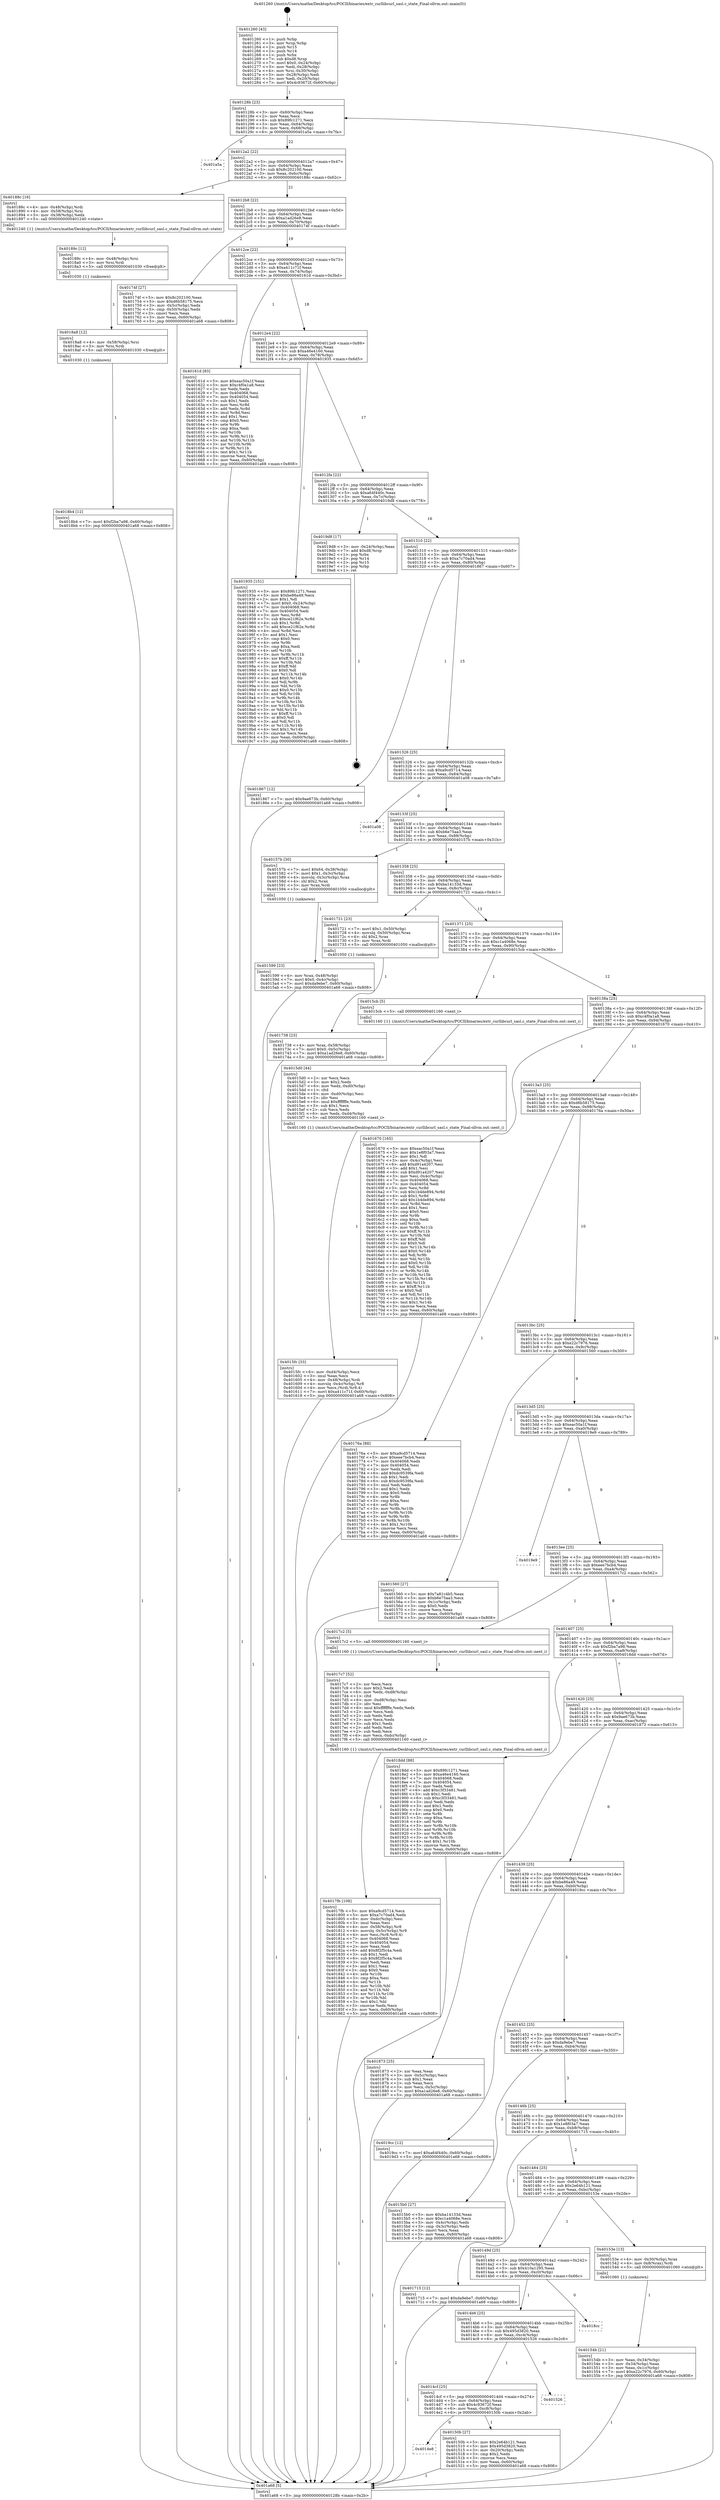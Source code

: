 digraph "0x401260" {
  label = "0x401260 (/mnt/c/Users/mathe/Desktop/tcc/POCII/binaries/extr_curllibcurl_sasl.c_state_Final-ollvm.out::main(0))"
  labelloc = "t"
  node[shape=record]

  Entry [label="",width=0.3,height=0.3,shape=circle,fillcolor=black,style=filled]
  "0x40128b" [label="{
     0x40128b [23]\l
     | [instrs]\l
     &nbsp;&nbsp;0x40128b \<+3\>: mov -0x60(%rbp),%eax\l
     &nbsp;&nbsp;0x40128e \<+2\>: mov %eax,%ecx\l
     &nbsp;&nbsp;0x401290 \<+6\>: sub $0x89fc1271,%ecx\l
     &nbsp;&nbsp;0x401296 \<+3\>: mov %eax,-0x64(%rbp)\l
     &nbsp;&nbsp;0x401299 \<+3\>: mov %ecx,-0x68(%rbp)\l
     &nbsp;&nbsp;0x40129c \<+6\>: je 0000000000401a5a \<main+0x7fa\>\l
  }"]
  "0x401a5a" [label="{
     0x401a5a\l
  }", style=dashed]
  "0x4012a2" [label="{
     0x4012a2 [22]\l
     | [instrs]\l
     &nbsp;&nbsp;0x4012a2 \<+5\>: jmp 00000000004012a7 \<main+0x47\>\l
     &nbsp;&nbsp;0x4012a7 \<+3\>: mov -0x64(%rbp),%eax\l
     &nbsp;&nbsp;0x4012aa \<+5\>: sub $0x8c202100,%eax\l
     &nbsp;&nbsp;0x4012af \<+3\>: mov %eax,-0x6c(%rbp)\l
     &nbsp;&nbsp;0x4012b2 \<+6\>: je 000000000040188c \<main+0x62c\>\l
  }"]
  Exit [label="",width=0.3,height=0.3,shape=circle,fillcolor=black,style=filled,peripheries=2]
  "0x40188c" [label="{
     0x40188c [16]\l
     | [instrs]\l
     &nbsp;&nbsp;0x40188c \<+4\>: mov -0x48(%rbp),%rdi\l
     &nbsp;&nbsp;0x401890 \<+4\>: mov -0x58(%rbp),%rsi\l
     &nbsp;&nbsp;0x401894 \<+3\>: mov -0x38(%rbp),%edx\l
     &nbsp;&nbsp;0x401897 \<+5\>: call 0000000000401240 \<state\>\l
     | [calls]\l
     &nbsp;&nbsp;0x401240 \{1\} (/mnt/c/Users/mathe/Desktop/tcc/POCII/binaries/extr_curllibcurl_sasl.c_state_Final-ollvm.out::state)\l
  }"]
  "0x4012b8" [label="{
     0x4012b8 [22]\l
     | [instrs]\l
     &nbsp;&nbsp;0x4012b8 \<+5\>: jmp 00000000004012bd \<main+0x5d\>\l
     &nbsp;&nbsp;0x4012bd \<+3\>: mov -0x64(%rbp),%eax\l
     &nbsp;&nbsp;0x4012c0 \<+5\>: sub $0xa1ad26e8,%eax\l
     &nbsp;&nbsp;0x4012c5 \<+3\>: mov %eax,-0x70(%rbp)\l
     &nbsp;&nbsp;0x4012c8 \<+6\>: je 000000000040174f \<main+0x4ef\>\l
  }"]
  "0x4018b4" [label="{
     0x4018b4 [12]\l
     | [instrs]\l
     &nbsp;&nbsp;0x4018b4 \<+7\>: movl $0xf2ba7a98,-0x60(%rbp)\l
     &nbsp;&nbsp;0x4018bb \<+5\>: jmp 0000000000401a68 \<main+0x808\>\l
  }"]
  "0x40174f" [label="{
     0x40174f [27]\l
     | [instrs]\l
     &nbsp;&nbsp;0x40174f \<+5\>: mov $0x8c202100,%eax\l
     &nbsp;&nbsp;0x401754 \<+5\>: mov $0xd6b58175,%ecx\l
     &nbsp;&nbsp;0x401759 \<+3\>: mov -0x5c(%rbp),%edx\l
     &nbsp;&nbsp;0x40175c \<+3\>: cmp -0x50(%rbp),%edx\l
     &nbsp;&nbsp;0x40175f \<+3\>: cmovl %ecx,%eax\l
     &nbsp;&nbsp;0x401762 \<+3\>: mov %eax,-0x60(%rbp)\l
     &nbsp;&nbsp;0x401765 \<+5\>: jmp 0000000000401a68 \<main+0x808\>\l
  }"]
  "0x4012ce" [label="{
     0x4012ce [22]\l
     | [instrs]\l
     &nbsp;&nbsp;0x4012ce \<+5\>: jmp 00000000004012d3 \<main+0x73\>\l
     &nbsp;&nbsp;0x4012d3 \<+3\>: mov -0x64(%rbp),%eax\l
     &nbsp;&nbsp;0x4012d6 \<+5\>: sub $0xa411c71f,%eax\l
     &nbsp;&nbsp;0x4012db \<+3\>: mov %eax,-0x74(%rbp)\l
     &nbsp;&nbsp;0x4012de \<+6\>: je 000000000040161d \<main+0x3bd\>\l
  }"]
  "0x4018a8" [label="{
     0x4018a8 [12]\l
     | [instrs]\l
     &nbsp;&nbsp;0x4018a8 \<+4\>: mov -0x58(%rbp),%rsi\l
     &nbsp;&nbsp;0x4018ac \<+3\>: mov %rsi,%rdi\l
     &nbsp;&nbsp;0x4018af \<+5\>: call 0000000000401030 \<free@plt\>\l
     | [calls]\l
     &nbsp;&nbsp;0x401030 \{1\} (unknown)\l
  }"]
  "0x40161d" [label="{
     0x40161d [83]\l
     | [instrs]\l
     &nbsp;&nbsp;0x40161d \<+5\>: mov $0xeac50a1f,%eax\l
     &nbsp;&nbsp;0x401622 \<+5\>: mov $0xc4f0a1a8,%ecx\l
     &nbsp;&nbsp;0x401627 \<+2\>: xor %edx,%edx\l
     &nbsp;&nbsp;0x401629 \<+7\>: mov 0x404068,%esi\l
     &nbsp;&nbsp;0x401630 \<+7\>: mov 0x404054,%edi\l
     &nbsp;&nbsp;0x401637 \<+3\>: sub $0x1,%edx\l
     &nbsp;&nbsp;0x40163a \<+3\>: mov %esi,%r8d\l
     &nbsp;&nbsp;0x40163d \<+3\>: add %edx,%r8d\l
     &nbsp;&nbsp;0x401640 \<+4\>: imul %r8d,%esi\l
     &nbsp;&nbsp;0x401644 \<+3\>: and $0x1,%esi\l
     &nbsp;&nbsp;0x401647 \<+3\>: cmp $0x0,%esi\l
     &nbsp;&nbsp;0x40164a \<+4\>: sete %r9b\l
     &nbsp;&nbsp;0x40164e \<+3\>: cmp $0xa,%edi\l
     &nbsp;&nbsp;0x401651 \<+4\>: setl %r10b\l
     &nbsp;&nbsp;0x401655 \<+3\>: mov %r9b,%r11b\l
     &nbsp;&nbsp;0x401658 \<+3\>: and %r10b,%r11b\l
     &nbsp;&nbsp;0x40165b \<+3\>: xor %r10b,%r9b\l
     &nbsp;&nbsp;0x40165e \<+3\>: or %r9b,%r11b\l
     &nbsp;&nbsp;0x401661 \<+4\>: test $0x1,%r11b\l
     &nbsp;&nbsp;0x401665 \<+3\>: cmovne %ecx,%eax\l
     &nbsp;&nbsp;0x401668 \<+3\>: mov %eax,-0x60(%rbp)\l
     &nbsp;&nbsp;0x40166b \<+5\>: jmp 0000000000401a68 \<main+0x808\>\l
  }"]
  "0x4012e4" [label="{
     0x4012e4 [22]\l
     | [instrs]\l
     &nbsp;&nbsp;0x4012e4 \<+5\>: jmp 00000000004012e9 \<main+0x89\>\l
     &nbsp;&nbsp;0x4012e9 \<+3\>: mov -0x64(%rbp),%eax\l
     &nbsp;&nbsp;0x4012ec \<+5\>: sub $0xa46e4160,%eax\l
     &nbsp;&nbsp;0x4012f1 \<+3\>: mov %eax,-0x78(%rbp)\l
     &nbsp;&nbsp;0x4012f4 \<+6\>: je 0000000000401935 \<main+0x6d5\>\l
  }"]
  "0x40189c" [label="{
     0x40189c [12]\l
     | [instrs]\l
     &nbsp;&nbsp;0x40189c \<+4\>: mov -0x48(%rbp),%rsi\l
     &nbsp;&nbsp;0x4018a0 \<+3\>: mov %rsi,%rdi\l
     &nbsp;&nbsp;0x4018a3 \<+5\>: call 0000000000401030 \<free@plt\>\l
     | [calls]\l
     &nbsp;&nbsp;0x401030 \{1\} (unknown)\l
  }"]
  "0x401935" [label="{
     0x401935 [151]\l
     | [instrs]\l
     &nbsp;&nbsp;0x401935 \<+5\>: mov $0x89fc1271,%eax\l
     &nbsp;&nbsp;0x40193a \<+5\>: mov $0xbe86a49,%ecx\l
     &nbsp;&nbsp;0x40193f \<+2\>: mov $0x1,%dl\l
     &nbsp;&nbsp;0x401941 \<+7\>: movl $0x0,-0x24(%rbp)\l
     &nbsp;&nbsp;0x401948 \<+7\>: mov 0x404068,%esi\l
     &nbsp;&nbsp;0x40194f \<+7\>: mov 0x404054,%edi\l
     &nbsp;&nbsp;0x401956 \<+3\>: mov %esi,%r8d\l
     &nbsp;&nbsp;0x401959 \<+7\>: sub $0xce21f62e,%r8d\l
     &nbsp;&nbsp;0x401960 \<+4\>: sub $0x1,%r8d\l
     &nbsp;&nbsp;0x401964 \<+7\>: add $0xce21f62e,%r8d\l
     &nbsp;&nbsp;0x40196b \<+4\>: imul %r8d,%esi\l
     &nbsp;&nbsp;0x40196f \<+3\>: and $0x1,%esi\l
     &nbsp;&nbsp;0x401972 \<+3\>: cmp $0x0,%esi\l
     &nbsp;&nbsp;0x401975 \<+4\>: sete %r9b\l
     &nbsp;&nbsp;0x401979 \<+3\>: cmp $0xa,%edi\l
     &nbsp;&nbsp;0x40197c \<+4\>: setl %r10b\l
     &nbsp;&nbsp;0x401980 \<+3\>: mov %r9b,%r11b\l
     &nbsp;&nbsp;0x401983 \<+4\>: xor $0xff,%r11b\l
     &nbsp;&nbsp;0x401987 \<+3\>: mov %r10b,%bl\l
     &nbsp;&nbsp;0x40198a \<+3\>: xor $0xff,%bl\l
     &nbsp;&nbsp;0x40198d \<+3\>: xor $0x0,%dl\l
     &nbsp;&nbsp;0x401990 \<+3\>: mov %r11b,%r14b\l
     &nbsp;&nbsp;0x401993 \<+4\>: and $0x0,%r14b\l
     &nbsp;&nbsp;0x401997 \<+3\>: and %dl,%r9b\l
     &nbsp;&nbsp;0x40199a \<+3\>: mov %bl,%r15b\l
     &nbsp;&nbsp;0x40199d \<+4\>: and $0x0,%r15b\l
     &nbsp;&nbsp;0x4019a1 \<+3\>: and %dl,%r10b\l
     &nbsp;&nbsp;0x4019a4 \<+3\>: or %r9b,%r14b\l
     &nbsp;&nbsp;0x4019a7 \<+3\>: or %r10b,%r15b\l
     &nbsp;&nbsp;0x4019aa \<+3\>: xor %r15b,%r14b\l
     &nbsp;&nbsp;0x4019ad \<+3\>: or %bl,%r11b\l
     &nbsp;&nbsp;0x4019b0 \<+4\>: xor $0xff,%r11b\l
     &nbsp;&nbsp;0x4019b4 \<+3\>: or $0x0,%dl\l
     &nbsp;&nbsp;0x4019b7 \<+3\>: and %dl,%r11b\l
     &nbsp;&nbsp;0x4019ba \<+3\>: or %r11b,%r14b\l
     &nbsp;&nbsp;0x4019bd \<+4\>: test $0x1,%r14b\l
     &nbsp;&nbsp;0x4019c1 \<+3\>: cmovne %ecx,%eax\l
     &nbsp;&nbsp;0x4019c4 \<+3\>: mov %eax,-0x60(%rbp)\l
     &nbsp;&nbsp;0x4019c7 \<+5\>: jmp 0000000000401a68 \<main+0x808\>\l
  }"]
  "0x4012fa" [label="{
     0x4012fa [22]\l
     | [instrs]\l
     &nbsp;&nbsp;0x4012fa \<+5\>: jmp 00000000004012ff \<main+0x9f\>\l
     &nbsp;&nbsp;0x4012ff \<+3\>: mov -0x64(%rbp),%eax\l
     &nbsp;&nbsp;0x401302 \<+5\>: sub $0xa64f440c,%eax\l
     &nbsp;&nbsp;0x401307 \<+3\>: mov %eax,-0x7c(%rbp)\l
     &nbsp;&nbsp;0x40130a \<+6\>: je 00000000004019d8 \<main+0x778\>\l
  }"]
  "0x4017fb" [label="{
     0x4017fb [108]\l
     | [instrs]\l
     &nbsp;&nbsp;0x4017fb \<+5\>: mov $0xa9cd5714,%ecx\l
     &nbsp;&nbsp;0x401800 \<+5\>: mov $0xa7c70ad4,%edx\l
     &nbsp;&nbsp;0x401805 \<+6\>: mov -0xdc(%rbp),%esi\l
     &nbsp;&nbsp;0x40180b \<+3\>: imul %eax,%esi\l
     &nbsp;&nbsp;0x40180e \<+4\>: mov -0x58(%rbp),%r8\l
     &nbsp;&nbsp;0x401812 \<+4\>: movslq -0x5c(%rbp),%r9\l
     &nbsp;&nbsp;0x401816 \<+4\>: mov %esi,(%r8,%r9,4)\l
     &nbsp;&nbsp;0x40181a \<+7\>: mov 0x404068,%eax\l
     &nbsp;&nbsp;0x401821 \<+7\>: mov 0x404054,%esi\l
     &nbsp;&nbsp;0x401828 \<+2\>: mov %eax,%edi\l
     &nbsp;&nbsp;0x40182a \<+6\>: add $0x8f2f5c4a,%edi\l
     &nbsp;&nbsp;0x401830 \<+3\>: sub $0x1,%edi\l
     &nbsp;&nbsp;0x401833 \<+6\>: sub $0x8f2f5c4a,%edi\l
     &nbsp;&nbsp;0x401839 \<+3\>: imul %edi,%eax\l
     &nbsp;&nbsp;0x40183c \<+3\>: and $0x1,%eax\l
     &nbsp;&nbsp;0x40183f \<+3\>: cmp $0x0,%eax\l
     &nbsp;&nbsp;0x401842 \<+4\>: sete %r10b\l
     &nbsp;&nbsp;0x401846 \<+3\>: cmp $0xa,%esi\l
     &nbsp;&nbsp;0x401849 \<+4\>: setl %r11b\l
     &nbsp;&nbsp;0x40184d \<+3\>: mov %r10b,%bl\l
     &nbsp;&nbsp;0x401850 \<+3\>: and %r11b,%bl\l
     &nbsp;&nbsp;0x401853 \<+3\>: xor %r11b,%r10b\l
     &nbsp;&nbsp;0x401856 \<+3\>: or %r10b,%bl\l
     &nbsp;&nbsp;0x401859 \<+3\>: test $0x1,%bl\l
     &nbsp;&nbsp;0x40185c \<+3\>: cmovne %edx,%ecx\l
     &nbsp;&nbsp;0x40185f \<+3\>: mov %ecx,-0x60(%rbp)\l
     &nbsp;&nbsp;0x401862 \<+5\>: jmp 0000000000401a68 \<main+0x808\>\l
  }"]
  "0x4019d8" [label="{
     0x4019d8 [17]\l
     | [instrs]\l
     &nbsp;&nbsp;0x4019d8 \<+3\>: mov -0x24(%rbp),%eax\l
     &nbsp;&nbsp;0x4019db \<+7\>: add $0xd8,%rsp\l
     &nbsp;&nbsp;0x4019e2 \<+1\>: pop %rbx\l
     &nbsp;&nbsp;0x4019e3 \<+2\>: pop %r14\l
     &nbsp;&nbsp;0x4019e5 \<+2\>: pop %r15\l
     &nbsp;&nbsp;0x4019e7 \<+1\>: pop %rbp\l
     &nbsp;&nbsp;0x4019e8 \<+1\>: ret\l
  }"]
  "0x401310" [label="{
     0x401310 [22]\l
     | [instrs]\l
     &nbsp;&nbsp;0x401310 \<+5\>: jmp 0000000000401315 \<main+0xb5\>\l
     &nbsp;&nbsp;0x401315 \<+3\>: mov -0x64(%rbp),%eax\l
     &nbsp;&nbsp;0x401318 \<+5\>: sub $0xa7c70ad4,%eax\l
     &nbsp;&nbsp;0x40131d \<+3\>: mov %eax,-0x80(%rbp)\l
     &nbsp;&nbsp;0x401320 \<+6\>: je 0000000000401867 \<main+0x607\>\l
  }"]
  "0x4017c7" [label="{
     0x4017c7 [52]\l
     | [instrs]\l
     &nbsp;&nbsp;0x4017c7 \<+2\>: xor %ecx,%ecx\l
     &nbsp;&nbsp;0x4017c9 \<+5\>: mov $0x2,%edx\l
     &nbsp;&nbsp;0x4017ce \<+6\>: mov %edx,-0xd8(%rbp)\l
     &nbsp;&nbsp;0x4017d4 \<+1\>: cltd\l
     &nbsp;&nbsp;0x4017d5 \<+6\>: mov -0xd8(%rbp),%esi\l
     &nbsp;&nbsp;0x4017db \<+2\>: idiv %esi\l
     &nbsp;&nbsp;0x4017dd \<+6\>: imul $0xfffffffe,%edx,%edx\l
     &nbsp;&nbsp;0x4017e3 \<+2\>: mov %ecx,%edi\l
     &nbsp;&nbsp;0x4017e5 \<+2\>: sub %edx,%edi\l
     &nbsp;&nbsp;0x4017e7 \<+2\>: mov %ecx,%edx\l
     &nbsp;&nbsp;0x4017e9 \<+3\>: sub $0x1,%edx\l
     &nbsp;&nbsp;0x4017ec \<+2\>: add %edx,%edi\l
     &nbsp;&nbsp;0x4017ee \<+2\>: sub %edi,%ecx\l
     &nbsp;&nbsp;0x4017f0 \<+6\>: mov %ecx,-0xdc(%rbp)\l
     &nbsp;&nbsp;0x4017f6 \<+5\>: call 0000000000401160 \<next_i\>\l
     | [calls]\l
     &nbsp;&nbsp;0x401160 \{1\} (/mnt/c/Users/mathe/Desktop/tcc/POCII/binaries/extr_curllibcurl_sasl.c_state_Final-ollvm.out::next_i)\l
  }"]
  "0x401867" [label="{
     0x401867 [12]\l
     | [instrs]\l
     &nbsp;&nbsp;0x401867 \<+7\>: movl $0x9ae673b,-0x60(%rbp)\l
     &nbsp;&nbsp;0x40186e \<+5\>: jmp 0000000000401a68 \<main+0x808\>\l
  }"]
  "0x401326" [label="{
     0x401326 [25]\l
     | [instrs]\l
     &nbsp;&nbsp;0x401326 \<+5\>: jmp 000000000040132b \<main+0xcb\>\l
     &nbsp;&nbsp;0x40132b \<+3\>: mov -0x64(%rbp),%eax\l
     &nbsp;&nbsp;0x40132e \<+5\>: sub $0xa9cd5714,%eax\l
     &nbsp;&nbsp;0x401333 \<+6\>: mov %eax,-0x84(%rbp)\l
     &nbsp;&nbsp;0x401339 \<+6\>: je 0000000000401a08 \<main+0x7a8\>\l
  }"]
  "0x401738" [label="{
     0x401738 [23]\l
     | [instrs]\l
     &nbsp;&nbsp;0x401738 \<+4\>: mov %rax,-0x58(%rbp)\l
     &nbsp;&nbsp;0x40173c \<+7\>: movl $0x0,-0x5c(%rbp)\l
     &nbsp;&nbsp;0x401743 \<+7\>: movl $0xa1ad26e8,-0x60(%rbp)\l
     &nbsp;&nbsp;0x40174a \<+5\>: jmp 0000000000401a68 \<main+0x808\>\l
  }"]
  "0x401a08" [label="{
     0x401a08\l
  }", style=dashed]
  "0x40133f" [label="{
     0x40133f [25]\l
     | [instrs]\l
     &nbsp;&nbsp;0x40133f \<+5\>: jmp 0000000000401344 \<main+0xe4\>\l
     &nbsp;&nbsp;0x401344 \<+3\>: mov -0x64(%rbp),%eax\l
     &nbsp;&nbsp;0x401347 \<+5\>: sub $0xb6e75aa3,%eax\l
     &nbsp;&nbsp;0x40134c \<+6\>: mov %eax,-0x88(%rbp)\l
     &nbsp;&nbsp;0x401352 \<+6\>: je 000000000040157b \<main+0x31b\>\l
  }"]
  "0x4015fc" [label="{
     0x4015fc [33]\l
     | [instrs]\l
     &nbsp;&nbsp;0x4015fc \<+6\>: mov -0xd4(%rbp),%ecx\l
     &nbsp;&nbsp;0x401602 \<+3\>: imul %eax,%ecx\l
     &nbsp;&nbsp;0x401605 \<+4\>: mov -0x48(%rbp),%rdi\l
     &nbsp;&nbsp;0x401609 \<+4\>: movslq -0x4c(%rbp),%r8\l
     &nbsp;&nbsp;0x40160d \<+4\>: mov %ecx,(%rdi,%r8,4)\l
     &nbsp;&nbsp;0x401611 \<+7\>: movl $0xa411c71f,-0x60(%rbp)\l
     &nbsp;&nbsp;0x401618 \<+5\>: jmp 0000000000401a68 \<main+0x808\>\l
  }"]
  "0x40157b" [label="{
     0x40157b [30]\l
     | [instrs]\l
     &nbsp;&nbsp;0x40157b \<+7\>: movl $0x64,-0x38(%rbp)\l
     &nbsp;&nbsp;0x401582 \<+7\>: movl $0x1,-0x3c(%rbp)\l
     &nbsp;&nbsp;0x401589 \<+4\>: movslq -0x3c(%rbp),%rax\l
     &nbsp;&nbsp;0x40158d \<+4\>: shl $0x2,%rax\l
     &nbsp;&nbsp;0x401591 \<+3\>: mov %rax,%rdi\l
     &nbsp;&nbsp;0x401594 \<+5\>: call 0000000000401050 \<malloc@plt\>\l
     | [calls]\l
     &nbsp;&nbsp;0x401050 \{1\} (unknown)\l
  }"]
  "0x401358" [label="{
     0x401358 [25]\l
     | [instrs]\l
     &nbsp;&nbsp;0x401358 \<+5\>: jmp 000000000040135d \<main+0xfd\>\l
     &nbsp;&nbsp;0x40135d \<+3\>: mov -0x64(%rbp),%eax\l
     &nbsp;&nbsp;0x401360 \<+5\>: sub $0xba14133d,%eax\l
     &nbsp;&nbsp;0x401365 \<+6\>: mov %eax,-0x8c(%rbp)\l
     &nbsp;&nbsp;0x40136b \<+6\>: je 0000000000401721 \<main+0x4c1\>\l
  }"]
  "0x4015d0" [label="{
     0x4015d0 [44]\l
     | [instrs]\l
     &nbsp;&nbsp;0x4015d0 \<+2\>: xor %ecx,%ecx\l
     &nbsp;&nbsp;0x4015d2 \<+5\>: mov $0x2,%edx\l
     &nbsp;&nbsp;0x4015d7 \<+6\>: mov %edx,-0xd0(%rbp)\l
     &nbsp;&nbsp;0x4015dd \<+1\>: cltd\l
     &nbsp;&nbsp;0x4015de \<+6\>: mov -0xd0(%rbp),%esi\l
     &nbsp;&nbsp;0x4015e4 \<+2\>: idiv %esi\l
     &nbsp;&nbsp;0x4015e6 \<+6\>: imul $0xfffffffe,%edx,%edx\l
     &nbsp;&nbsp;0x4015ec \<+3\>: sub $0x1,%ecx\l
     &nbsp;&nbsp;0x4015ef \<+2\>: sub %ecx,%edx\l
     &nbsp;&nbsp;0x4015f1 \<+6\>: mov %edx,-0xd4(%rbp)\l
     &nbsp;&nbsp;0x4015f7 \<+5\>: call 0000000000401160 \<next_i\>\l
     | [calls]\l
     &nbsp;&nbsp;0x401160 \{1\} (/mnt/c/Users/mathe/Desktop/tcc/POCII/binaries/extr_curllibcurl_sasl.c_state_Final-ollvm.out::next_i)\l
  }"]
  "0x401721" [label="{
     0x401721 [23]\l
     | [instrs]\l
     &nbsp;&nbsp;0x401721 \<+7\>: movl $0x1,-0x50(%rbp)\l
     &nbsp;&nbsp;0x401728 \<+4\>: movslq -0x50(%rbp),%rax\l
     &nbsp;&nbsp;0x40172c \<+4\>: shl $0x2,%rax\l
     &nbsp;&nbsp;0x401730 \<+3\>: mov %rax,%rdi\l
     &nbsp;&nbsp;0x401733 \<+5\>: call 0000000000401050 \<malloc@plt\>\l
     | [calls]\l
     &nbsp;&nbsp;0x401050 \{1\} (unknown)\l
  }"]
  "0x401371" [label="{
     0x401371 [25]\l
     | [instrs]\l
     &nbsp;&nbsp;0x401371 \<+5\>: jmp 0000000000401376 \<main+0x116\>\l
     &nbsp;&nbsp;0x401376 \<+3\>: mov -0x64(%rbp),%eax\l
     &nbsp;&nbsp;0x401379 \<+5\>: sub $0xc1a4068e,%eax\l
     &nbsp;&nbsp;0x40137e \<+6\>: mov %eax,-0x90(%rbp)\l
     &nbsp;&nbsp;0x401384 \<+6\>: je 00000000004015cb \<main+0x36b\>\l
  }"]
  "0x401599" [label="{
     0x401599 [23]\l
     | [instrs]\l
     &nbsp;&nbsp;0x401599 \<+4\>: mov %rax,-0x48(%rbp)\l
     &nbsp;&nbsp;0x40159d \<+7\>: movl $0x0,-0x4c(%rbp)\l
     &nbsp;&nbsp;0x4015a4 \<+7\>: movl $0xda9ebe7,-0x60(%rbp)\l
     &nbsp;&nbsp;0x4015ab \<+5\>: jmp 0000000000401a68 \<main+0x808\>\l
  }"]
  "0x4015cb" [label="{
     0x4015cb [5]\l
     | [instrs]\l
     &nbsp;&nbsp;0x4015cb \<+5\>: call 0000000000401160 \<next_i\>\l
     | [calls]\l
     &nbsp;&nbsp;0x401160 \{1\} (/mnt/c/Users/mathe/Desktop/tcc/POCII/binaries/extr_curllibcurl_sasl.c_state_Final-ollvm.out::next_i)\l
  }"]
  "0x40138a" [label="{
     0x40138a [25]\l
     | [instrs]\l
     &nbsp;&nbsp;0x40138a \<+5\>: jmp 000000000040138f \<main+0x12f\>\l
     &nbsp;&nbsp;0x40138f \<+3\>: mov -0x64(%rbp),%eax\l
     &nbsp;&nbsp;0x401392 \<+5\>: sub $0xc4f0a1a8,%eax\l
     &nbsp;&nbsp;0x401397 \<+6\>: mov %eax,-0x94(%rbp)\l
     &nbsp;&nbsp;0x40139d \<+6\>: je 0000000000401670 \<main+0x410\>\l
  }"]
  "0x40154b" [label="{
     0x40154b [21]\l
     | [instrs]\l
     &nbsp;&nbsp;0x40154b \<+3\>: mov %eax,-0x34(%rbp)\l
     &nbsp;&nbsp;0x40154e \<+3\>: mov -0x34(%rbp),%eax\l
     &nbsp;&nbsp;0x401551 \<+3\>: mov %eax,-0x1c(%rbp)\l
     &nbsp;&nbsp;0x401554 \<+7\>: movl $0xe22c7976,-0x60(%rbp)\l
     &nbsp;&nbsp;0x40155b \<+5\>: jmp 0000000000401a68 \<main+0x808\>\l
  }"]
  "0x401670" [label="{
     0x401670 [165]\l
     | [instrs]\l
     &nbsp;&nbsp;0x401670 \<+5\>: mov $0xeac50a1f,%eax\l
     &nbsp;&nbsp;0x401675 \<+5\>: mov $0x1e8f03a7,%ecx\l
     &nbsp;&nbsp;0x40167a \<+2\>: mov $0x1,%dl\l
     &nbsp;&nbsp;0x40167c \<+3\>: mov -0x4c(%rbp),%esi\l
     &nbsp;&nbsp;0x40167f \<+6\>: add $0xd91a4207,%esi\l
     &nbsp;&nbsp;0x401685 \<+3\>: add $0x1,%esi\l
     &nbsp;&nbsp;0x401688 \<+6\>: sub $0xd91a4207,%esi\l
     &nbsp;&nbsp;0x40168e \<+3\>: mov %esi,-0x4c(%rbp)\l
     &nbsp;&nbsp;0x401691 \<+7\>: mov 0x404068,%esi\l
     &nbsp;&nbsp;0x401698 \<+7\>: mov 0x404054,%edi\l
     &nbsp;&nbsp;0x40169f \<+3\>: mov %esi,%r8d\l
     &nbsp;&nbsp;0x4016a2 \<+7\>: sub $0x1b4de894,%r8d\l
     &nbsp;&nbsp;0x4016a9 \<+4\>: sub $0x1,%r8d\l
     &nbsp;&nbsp;0x4016ad \<+7\>: add $0x1b4de894,%r8d\l
     &nbsp;&nbsp;0x4016b4 \<+4\>: imul %r8d,%esi\l
     &nbsp;&nbsp;0x4016b8 \<+3\>: and $0x1,%esi\l
     &nbsp;&nbsp;0x4016bb \<+3\>: cmp $0x0,%esi\l
     &nbsp;&nbsp;0x4016be \<+4\>: sete %r9b\l
     &nbsp;&nbsp;0x4016c2 \<+3\>: cmp $0xa,%edi\l
     &nbsp;&nbsp;0x4016c5 \<+4\>: setl %r10b\l
     &nbsp;&nbsp;0x4016c9 \<+3\>: mov %r9b,%r11b\l
     &nbsp;&nbsp;0x4016cc \<+4\>: xor $0xff,%r11b\l
     &nbsp;&nbsp;0x4016d0 \<+3\>: mov %r10b,%bl\l
     &nbsp;&nbsp;0x4016d3 \<+3\>: xor $0xff,%bl\l
     &nbsp;&nbsp;0x4016d6 \<+3\>: xor $0x0,%dl\l
     &nbsp;&nbsp;0x4016d9 \<+3\>: mov %r11b,%r14b\l
     &nbsp;&nbsp;0x4016dc \<+4\>: and $0x0,%r14b\l
     &nbsp;&nbsp;0x4016e0 \<+3\>: and %dl,%r9b\l
     &nbsp;&nbsp;0x4016e3 \<+3\>: mov %bl,%r15b\l
     &nbsp;&nbsp;0x4016e6 \<+4\>: and $0x0,%r15b\l
     &nbsp;&nbsp;0x4016ea \<+3\>: and %dl,%r10b\l
     &nbsp;&nbsp;0x4016ed \<+3\>: or %r9b,%r14b\l
     &nbsp;&nbsp;0x4016f0 \<+3\>: or %r10b,%r15b\l
     &nbsp;&nbsp;0x4016f3 \<+3\>: xor %r15b,%r14b\l
     &nbsp;&nbsp;0x4016f6 \<+3\>: or %bl,%r11b\l
     &nbsp;&nbsp;0x4016f9 \<+4\>: xor $0xff,%r11b\l
     &nbsp;&nbsp;0x4016fd \<+3\>: or $0x0,%dl\l
     &nbsp;&nbsp;0x401700 \<+3\>: and %dl,%r11b\l
     &nbsp;&nbsp;0x401703 \<+3\>: or %r11b,%r14b\l
     &nbsp;&nbsp;0x401706 \<+4\>: test $0x1,%r14b\l
     &nbsp;&nbsp;0x40170a \<+3\>: cmovne %ecx,%eax\l
     &nbsp;&nbsp;0x40170d \<+3\>: mov %eax,-0x60(%rbp)\l
     &nbsp;&nbsp;0x401710 \<+5\>: jmp 0000000000401a68 \<main+0x808\>\l
  }"]
  "0x4013a3" [label="{
     0x4013a3 [25]\l
     | [instrs]\l
     &nbsp;&nbsp;0x4013a3 \<+5\>: jmp 00000000004013a8 \<main+0x148\>\l
     &nbsp;&nbsp;0x4013a8 \<+3\>: mov -0x64(%rbp),%eax\l
     &nbsp;&nbsp;0x4013ab \<+5\>: sub $0xd6b58175,%eax\l
     &nbsp;&nbsp;0x4013b0 \<+6\>: mov %eax,-0x98(%rbp)\l
     &nbsp;&nbsp;0x4013b6 \<+6\>: je 000000000040176a \<main+0x50a\>\l
  }"]
  "0x401260" [label="{
     0x401260 [43]\l
     | [instrs]\l
     &nbsp;&nbsp;0x401260 \<+1\>: push %rbp\l
     &nbsp;&nbsp;0x401261 \<+3\>: mov %rsp,%rbp\l
     &nbsp;&nbsp;0x401264 \<+2\>: push %r15\l
     &nbsp;&nbsp;0x401266 \<+2\>: push %r14\l
     &nbsp;&nbsp;0x401268 \<+1\>: push %rbx\l
     &nbsp;&nbsp;0x401269 \<+7\>: sub $0xd8,%rsp\l
     &nbsp;&nbsp;0x401270 \<+7\>: movl $0x0,-0x24(%rbp)\l
     &nbsp;&nbsp;0x401277 \<+3\>: mov %edi,-0x28(%rbp)\l
     &nbsp;&nbsp;0x40127a \<+4\>: mov %rsi,-0x30(%rbp)\l
     &nbsp;&nbsp;0x40127e \<+3\>: mov -0x28(%rbp),%edi\l
     &nbsp;&nbsp;0x401281 \<+3\>: mov %edi,-0x20(%rbp)\l
     &nbsp;&nbsp;0x401284 \<+7\>: movl $0x4c93672f,-0x60(%rbp)\l
  }"]
  "0x40176a" [label="{
     0x40176a [88]\l
     | [instrs]\l
     &nbsp;&nbsp;0x40176a \<+5\>: mov $0xa9cd5714,%eax\l
     &nbsp;&nbsp;0x40176f \<+5\>: mov $0xeee7bcb4,%ecx\l
     &nbsp;&nbsp;0x401774 \<+7\>: mov 0x404068,%edx\l
     &nbsp;&nbsp;0x40177b \<+7\>: mov 0x404054,%esi\l
     &nbsp;&nbsp;0x401782 \<+2\>: mov %edx,%edi\l
     &nbsp;&nbsp;0x401784 \<+6\>: add $0xdc9539fa,%edi\l
     &nbsp;&nbsp;0x40178a \<+3\>: sub $0x1,%edi\l
     &nbsp;&nbsp;0x40178d \<+6\>: sub $0xdc9539fa,%edi\l
     &nbsp;&nbsp;0x401793 \<+3\>: imul %edi,%edx\l
     &nbsp;&nbsp;0x401796 \<+3\>: and $0x1,%edx\l
     &nbsp;&nbsp;0x401799 \<+3\>: cmp $0x0,%edx\l
     &nbsp;&nbsp;0x40179c \<+4\>: sete %r8b\l
     &nbsp;&nbsp;0x4017a0 \<+3\>: cmp $0xa,%esi\l
     &nbsp;&nbsp;0x4017a3 \<+4\>: setl %r9b\l
     &nbsp;&nbsp;0x4017a7 \<+3\>: mov %r8b,%r10b\l
     &nbsp;&nbsp;0x4017aa \<+3\>: and %r9b,%r10b\l
     &nbsp;&nbsp;0x4017ad \<+3\>: xor %r9b,%r8b\l
     &nbsp;&nbsp;0x4017b0 \<+3\>: or %r8b,%r10b\l
     &nbsp;&nbsp;0x4017b3 \<+4\>: test $0x1,%r10b\l
     &nbsp;&nbsp;0x4017b7 \<+3\>: cmovne %ecx,%eax\l
     &nbsp;&nbsp;0x4017ba \<+3\>: mov %eax,-0x60(%rbp)\l
     &nbsp;&nbsp;0x4017bd \<+5\>: jmp 0000000000401a68 \<main+0x808\>\l
  }"]
  "0x4013bc" [label="{
     0x4013bc [25]\l
     | [instrs]\l
     &nbsp;&nbsp;0x4013bc \<+5\>: jmp 00000000004013c1 \<main+0x161\>\l
     &nbsp;&nbsp;0x4013c1 \<+3\>: mov -0x64(%rbp),%eax\l
     &nbsp;&nbsp;0x4013c4 \<+5\>: sub $0xe22c7976,%eax\l
     &nbsp;&nbsp;0x4013c9 \<+6\>: mov %eax,-0x9c(%rbp)\l
     &nbsp;&nbsp;0x4013cf \<+6\>: je 0000000000401560 \<main+0x300\>\l
  }"]
  "0x401a68" [label="{
     0x401a68 [5]\l
     | [instrs]\l
     &nbsp;&nbsp;0x401a68 \<+5\>: jmp 000000000040128b \<main+0x2b\>\l
  }"]
  "0x401560" [label="{
     0x401560 [27]\l
     | [instrs]\l
     &nbsp;&nbsp;0x401560 \<+5\>: mov $0x7a81c4b5,%eax\l
     &nbsp;&nbsp;0x401565 \<+5\>: mov $0xb6e75aa3,%ecx\l
     &nbsp;&nbsp;0x40156a \<+3\>: mov -0x1c(%rbp),%edx\l
     &nbsp;&nbsp;0x40156d \<+3\>: cmp $0x0,%edx\l
     &nbsp;&nbsp;0x401570 \<+3\>: cmove %ecx,%eax\l
     &nbsp;&nbsp;0x401573 \<+3\>: mov %eax,-0x60(%rbp)\l
     &nbsp;&nbsp;0x401576 \<+5\>: jmp 0000000000401a68 \<main+0x808\>\l
  }"]
  "0x4013d5" [label="{
     0x4013d5 [25]\l
     | [instrs]\l
     &nbsp;&nbsp;0x4013d5 \<+5\>: jmp 00000000004013da \<main+0x17a\>\l
     &nbsp;&nbsp;0x4013da \<+3\>: mov -0x64(%rbp),%eax\l
     &nbsp;&nbsp;0x4013dd \<+5\>: sub $0xeac50a1f,%eax\l
     &nbsp;&nbsp;0x4013e2 \<+6\>: mov %eax,-0xa0(%rbp)\l
     &nbsp;&nbsp;0x4013e8 \<+6\>: je 00000000004019e9 \<main+0x789\>\l
  }"]
  "0x4014e8" [label="{
     0x4014e8\l
  }", style=dashed]
  "0x4019e9" [label="{
     0x4019e9\l
  }", style=dashed]
  "0x4013ee" [label="{
     0x4013ee [25]\l
     | [instrs]\l
     &nbsp;&nbsp;0x4013ee \<+5\>: jmp 00000000004013f3 \<main+0x193\>\l
     &nbsp;&nbsp;0x4013f3 \<+3\>: mov -0x64(%rbp),%eax\l
     &nbsp;&nbsp;0x4013f6 \<+5\>: sub $0xeee7bcb4,%eax\l
     &nbsp;&nbsp;0x4013fb \<+6\>: mov %eax,-0xa4(%rbp)\l
     &nbsp;&nbsp;0x401401 \<+6\>: je 00000000004017c2 \<main+0x562\>\l
  }"]
  "0x40150b" [label="{
     0x40150b [27]\l
     | [instrs]\l
     &nbsp;&nbsp;0x40150b \<+5\>: mov $0x2e64b121,%eax\l
     &nbsp;&nbsp;0x401510 \<+5\>: mov $0x495d3820,%ecx\l
     &nbsp;&nbsp;0x401515 \<+3\>: mov -0x20(%rbp),%edx\l
     &nbsp;&nbsp;0x401518 \<+3\>: cmp $0x2,%edx\l
     &nbsp;&nbsp;0x40151b \<+3\>: cmovne %ecx,%eax\l
     &nbsp;&nbsp;0x40151e \<+3\>: mov %eax,-0x60(%rbp)\l
     &nbsp;&nbsp;0x401521 \<+5\>: jmp 0000000000401a68 \<main+0x808\>\l
  }"]
  "0x4017c2" [label="{
     0x4017c2 [5]\l
     | [instrs]\l
     &nbsp;&nbsp;0x4017c2 \<+5\>: call 0000000000401160 \<next_i\>\l
     | [calls]\l
     &nbsp;&nbsp;0x401160 \{1\} (/mnt/c/Users/mathe/Desktop/tcc/POCII/binaries/extr_curllibcurl_sasl.c_state_Final-ollvm.out::next_i)\l
  }"]
  "0x401407" [label="{
     0x401407 [25]\l
     | [instrs]\l
     &nbsp;&nbsp;0x401407 \<+5\>: jmp 000000000040140c \<main+0x1ac\>\l
     &nbsp;&nbsp;0x40140c \<+3\>: mov -0x64(%rbp),%eax\l
     &nbsp;&nbsp;0x40140f \<+5\>: sub $0xf2ba7a98,%eax\l
     &nbsp;&nbsp;0x401414 \<+6\>: mov %eax,-0xa8(%rbp)\l
     &nbsp;&nbsp;0x40141a \<+6\>: je 00000000004018dd \<main+0x67d\>\l
  }"]
  "0x4014cf" [label="{
     0x4014cf [25]\l
     | [instrs]\l
     &nbsp;&nbsp;0x4014cf \<+5\>: jmp 00000000004014d4 \<main+0x274\>\l
     &nbsp;&nbsp;0x4014d4 \<+3\>: mov -0x64(%rbp),%eax\l
     &nbsp;&nbsp;0x4014d7 \<+5\>: sub $0x4c93672f,%eax\l
     &nbsp;&nbsp;0x4014dc \<+6\>: mov %eax,-0xc8(%rbp)\l
     &nbsp;&nbsp;0x4014e2 \<+6\>: je 000000000040150b \<main+0x2ab\>\l
  }"]
  "0x4018dd" [label="{
     0x4018dd [88]\l
     | [instrs]\l
     &nbsp;&nbsp;0x4018dd \<+5\>: mov $0x89fc1271,%eax\l
     &nbsp;&nbsp;0x4018e2 \<+5\>: mov $0xa46e4160,%ecx\l
     &nbsp;&nbsp;0x4018e7 \<+7\>: mov 0x404068,%edx\l
     &nbsp;&nbsp;0x4018ee \<+7\>: mov 0x404054,%esi\l
     &nbsp;&nbsp;0x4018f5 \<+2\>: mov %edx,%edi\l
     &nbsp;&nbsp;0x4018f7 \<+6\>: add $0xc3f33481,%edi\l
     &nbsp;&nbsp;0x4018fd \<+3\>: sub $0x1,%edi\l
     &nbsp;&nbsp;0x401900 \<+6\>: sub $0xc3f33481,%edi\l
     &nbsp;&nbsp;0x401906 \<+3\>: imul %edi,%edx\l
     &nbsp;&nbsp;0x401909 \<+3\>: and $0x1,%edx\l
     &nbsp;&nbsp;0x40190c \<+3\>: cmp $0x0,%edx\l
     &nbsp;&nbsp;0x40190f \<+4\>: sete %r8b\l
     &nbsp;&nbsp;0x401913 \<+3\>: cmp $0xa,%esi\l
     &nbsp;&nbsp;0x401916 \<+4\>: setl %r9b\l
     &nbsp;&nbsp;0x40191a \<+3\>: mov %r8b,%r10b\l
     &nbsp;&nbsp;0x40191d \<+3\>: and %r9b,%r10b\l
     &nbsp;&nbsp;0x401920 \<+3\>: xor %r9b,%r8b\l
     &nbsp;&nbsp;0x401923 \<+3\>: or %r8b,%r10b\l
     &nbsp;&nbsp;0x401926 \<+4\>: test $0x1,%r10b\l
     &nbsp;&nbsp;0x40192a \<+3\>: cmovne %ecx,%eax\l
     &nbsp;&nbsp;0x40192d \<+3\>: mov %eax,-0x60(%rbp)\l
     &nbsp;&nbsp;0x401930 \<+5\>: jmp 0000000000401a68 \<main+0x808\>\l
  }"]
  "0x401420" [label="{
     0x401420 [25]\l
     | [instrs]\l
     &nbsp;&nbsp;0x401420 \<+5\>: jmp 0000000000401425 \<main+0x1c5\>\l
     &nbsp;&nbsp;0x401425 \<+3\>: mov -0x64(%rbp),%eax\l
     &nbsp;&nbsp;0x401428 \<+5\>: sub $0x9ae673b,%eax\l
     &nbsp;&nbsp;0x40142d \<+6\>: mov %eax,-0xac(%rbp)\l
     &nbsp;&nbsp;0x401433 \<+6\>: je 0000000000401873 \<main+0x613\>\l
  }"]
  "0x401526" [label="{
     0x401526\l
  }", style=dashed]
  "0x401873" [label="{
     0x401873 [25]\l
     | [instrs]\l
     &nbsp;&nbsp;0x401873 \<+2\>: xor %eax,%eax\l
     &nbsp;&nbsp;0x401875 \<+3\>: mov -0x5c(%rbp),%ecx\l
     &nbsp;&nbsp;0x401878 \<+3\>: sub $0x1,%eax\l
     &nbsp;&nbsp;0x40187b \<+2\>: sub %eax,%ecx\l
     &nbsp;&nbsp;0x40187d \<+3\>: mov %ecx,-0x5c(%rbp)\l
     &nbsp;&nbsp;0x401880 \<+7\>: movl $0xa1ad26e8,-0x60(%rbp)\l
     &nbsp;&nbsp;0x401887 \<+5\>: jmp 0000000000401a68 \<main+0x808\>\l
  }"]
  "0x401439" [label="{
     0x401439 [25]\l
     | [instrs]\l
     &nbsp;&nbsp;0x401439 \<+5\>: jmp 000000000040143e \<main+0x1de\>\l
     &nbsp;&nbsp;0x40143e \<+3\>: mov -0x64(%rbp),%eax\l
     &nbsp;&nbsp;0x401441 \<+5\>: sub $0xbe86a49,%eax\l
     &nbsp;&nbsp;0x401446 \<+6\>: mov %eax,-0xb0(%rbp)\l
     &nbsp;&nbsp;0x40144c \<+6\>: je 00000000004019cc \<main+0x76c\>\l
  }"]
  "0x4014b6" [label="{
     0x4014b6 [25]\l
     | [instrs]\l
     &nbsp;&nbsp;0x4014b6 \<+5\>: jmp 00000000004014bb \<main+0x25b\>\l
     &nbsp;&nbsp;0x4014bb \<+3\>: mov -0x64(%rbp),%eax\l
     &nbsp;&nbsp;0x4014be \<+5\>: sub $0x495d3820,%eax\l
     &nbsp;&nbsp;0x4014c3 \<+6\>: mov %eax,-0xc4(%rbp)\l
     &nbsp;&nbsp;0x4014c9 \<+6\>: je 0000000000401526 \<main+0x2c6\>\l
  }"]
  "0x4019cc" [label="{
     0x4019cc [12]\l
     | [instrs]\l
     &nbsp;&nbsp;0x4019cc \<+7\>: movl $0xa64f440c,-0x60(%rbp)\l
     &nbsp;&nbsp;0x4019d3 \<+5\>: jmp 0000000000401a68 \<main+0x808\>\l
  }"]
  "0x401452" [label="{
     0x401452 [25]\l
     | [instrs]\l
     &nbsp;&nbsp;0x401452 \<+5\>: jmp 0000000000401457 \<main+0x1f7\>\l
     &nbsp;&nbsp;0x401457 \<+3\>: mov -0x64(%rbp),%eax\l
     &nbsp;&nbsp;0x40145a \<+5\>: sub $0xda9ebe7,%eax\l
     &nbsp;&nbsp;0x40145f \<+6\>: mov %eax,-0xb4(%rbp)\l
     &nbsp;&nbsp;0x401465 \<+6\>: je 00000000004015b0 \<main+0x350\>\l
  }"]
  "0x4018cc" [label="{
     0x4018cc\l
  }", style=dashed]
  "0x4015b0" [label="{
     0x4015b0 [27]\l
     | [instrs]\l
     &nbsp;&nbsp;0x4015b0 \<+5\>: mov $0xba14133d,%eax\l
     &nbsp;&nbsp;0x4015b5 \<+5\>: mov $0xc1a4068e,%ecx\l
     &nbsp;&nbsp;0x4015ba \<+3\>: mov -0x4c(%rbp),%edx\l
     &nbsp;&nbsp;0x4015bd \<+3\>: cmp -0x3c(%rbp),%edx\l
     &nbsp;&nbsp;0x4015c0 \<+3\>: cmovl %ecx,%eax\l
     &nbsp;&nbsp;0x4015c3 \<+3\>: mov %eax,-0x60(%rbp)\l
     &nbsp;&nbsp;0x4015c6 \<+5\>: jmp 0000000000401a68 \<main+0x808\>\l
  }"]
  "0x40146b" [label="{
     0x40146b [25]\l
     | [instrs]\l
     &nbsp;&nbsp;0x40146b \<+5\>: jmp 0000000000401470 \<main+0x210\>\l
     &nbsp;&nbsp;0x401470 \<+3\>: mov -0x64(%rbp),%eax\l
     &nbsp;&nbsp;0x401473 \<+5\>: sub $0x1e8f03a7,%eax\l
     &nbsp;&nbsp;0x401478 \<+6\>: mov %eax,-0xb8(%rbp)\l
     &nbsp;&nbsp;0x40147e \<+6\>: je 0000000000401715 \<main+0x4b5\>\l
  }"]
  "0x40149d" [label="{
     0x40149d [25]\l
     | [instrs]\l
     &nbsp;&nbsp;0x40149d \<+5\>: jmp 00000000004014a2 \<main+0x242\>\l
     &nbsp;&nbsp;0x4014a2 \<+3\>: mov -0x64(%rbp),%eax\l
     &nbsp;&nbsp;0x4014a5 \<+5\>: sub $0x410a1295,%eax\l
     &nbsp;&nbsp;0x4014aa \<+6\>: mov %eax,-0xc0(%rbp)\l
     &nbsp;&nbsp;0x4014b0 \<+6\>: je 00000000004018cc \<main+0x66c\>\l
  }"]
  "0x401715" [label="{
     0x401715 [12]\l
     | [instrs]\l
     &nbsp;&nbsp;0x401715 \<+7\>: movl $0xda9ebe7,-0x60(%rbp)\l
     &nbsp;&nbsp;0x40171c \<+5\>: jmp 0000000000401a68 \<main+0x808\>\l
  }"]
  "0x401484" [label="{
     0x401484 [25]\l
     | [instrs]\l
     &nbsp;&nbsp;0x401484 \<+5\>: jmp 0000000000401489 \<main+0x229\>\l
     &nbsp;&nbsp;0x401489 \<+3\>: mov -0x64(%rbp),%eax\l
     &nbsp;&nbsp;0x40148c \<+5\>: sub $0x2e64b121,%eax\l
     &nbsp;&nbsp;0x401491 \<+6\>: mov %eax,-0xbc(%rbp)\l
     &nbsp;&nbsp;0x401497 \<+6\>: je 000000000040153e \<main+0x2de\>\l
  }"]
  "0x40153e" [label="{
     0x40153e [13]\l
     | [instrs]\l
     &nbsp;&nbsp;0x40153e \<+4\>: mov -0x30(%rbp),%rax\l
     &nbsp;&nbsp;0x401542 \<+4\>: mov 0x8(%rax),%rdi\l
     &nbsp;&nbsp;0x401546 \<+5\>: call 0000000000401060 \<atoi@plt\>\l
     | [calls]\l
     &nbsp;&nbsp;0x401060 \{1\} (unknown)\l
  }"]
  Entry -> "0x401260" [label=" 1"]
  "0x40128b" -> "0x401a5a" [label=" 0"]
  "0x40128b" -> "0x4012a2" [label=" 22"]
  "0x4019d8" -> Exit [label=" 1"]
  "0x4012a2" -> "0x40188c" [label=" 1"]
  "0x4012a2" -> "0x4012b8" [label=" 21"]
  "0x4019cc" -> "0x401a68" [label=" 1"]
  "0x4012b8" -> "0x40174f" [label=" 2"]
  "0x4012b8" -> "0x4012ce" [label=" 19"]
  "0x401935" -> "0x401a68" [label=" 1"]
  "0x4012ce" -> "0x40161d" [label=" 1"]
  "0x4012ce" -> "0x4012e4" [label=" 18"]
  "0x4018dd" -> "0x401a68" [label=" 1"]
  "0x4012e4" -> "0x401935" [label=" 1"]
  "0x4012e4" -> "0x4012fa" [label=" 17"]
  "0x4018b4" -> "0x401a68" [label=" 1"]
  "0x4012fa" -> "0x4019d8" [label=" 1"]
  "0x4012fa" -> "0x401310" [label=" 16"]
  "0x4018a8" -> "0x4018b4" [label=" 1"]
  "0x401310" -> "0x401867" [label=" 1"]
  "0x401310" -> "0x401326" [label=" 15"]
  "0x40189c" -> "0x4018a8" [label=" 1"]
  "0x401326" -> "0x401a08" [label=" 0"]
  "0x401326" -> "0x40133f" [label=" 15"]
  "0x40188c" -> "0x40189c" [label=" 1"]
  "0x40133f" -> "0x40157b" [label=" 1"]
  "0x40133f" -> "0x401358" [label=" 14"]
  "0x401873" -> "0x401a68" [label=" 1"]
  "0x401358" -> "0x401721" [label=" 1"]
  "0x401358" -> "0x401371" [label=" 13"]
  "0x401867" -> "0x401a68" [label=" 1"]
  "0x401371" -> "0x4015cb" [label=" 1"]
  "0x401371" -> "0x40138a" [label=" 12"]
  "0x4017fb" -> "0x401a68" [label=" 1"]
  "0x40138a" -> "0x401670" [label=" 1"]
  "0x40138a" -> "0x4013a3" [label=" 11"]
  "0x4017c7" -> "0x4017fb" [label=" 1"]
  "0x4013a3" -> "0x40176a" [label=" 1"]
  "0x4013a3" -> "0x4013bc" [label=" 10"]
  "0x4017c2" -> "0x4017c7" [label=" 1"]
  "0x4013bc" -> "0x401560" [label=" 1"]
  "0x4013bc" -> "0x4013d5" [label=" 9"]
  "0x40176a" -> "0x401a68" [label=" 1"]
  "0x4013d5" -> "0x4019e9" [label=" 0"]
  "0x4013d5" -> "0x4013ee" [label=" 9"]
  "0x40174f" -> "0x401a68" [label=" 2"]
  "0x4013ee" -> "0x4017c2" [label=" 1"]
  "0x4013ee" -> "0x401407" [label=" 8"]
  "0x401738" -> "0x401a68" [label=" 1"]
  "0x401407" -> "0x4018dd" [label=" 1"]
  "0x401407" -> "0x401420" [label=" 7"]
  "0x401715" -> "0x401a68" [label=" 1"]
  "0x401420" -> "0x401873" [label=" 1"]
  "0x401420" -> "0x401439" [label=" 6"]
  "0x401670" -> "0x401a68" [label=" 1"]
  "0x401439" -> "0x4019cc" [label=" 1"]
  "0x401439" -> "0x401452" [label=" 5"]
  "0x4015fc" -> "0x401a68" [label=" 1"]
  "0x401452" -> "0x4015b0" [label=" 2"]
  "0x401452" -> "0x40146b" [label=" 3"]
  "0x4015d0" -> "0x4015fc" [label=" 1"]
  "0x40146b" -> "0x401715" [label=" 1"]
  "0x40146b" -> "0x401484" [label=" 2"]
  "0x4015b0" -> "0x401a68" [label=" 2"]
  "0x401484" -> "0x40153e" [label=" 1"]
  "0x401484" -> "0x40149d" [label=" 1"]
  "0x4015cb" -> "0x4015d0" [label=" 1"]
  "0x40149d" -> "0x4018cc" [label=" 0"]
  "0x40149d" -> "0x4014b6" [label=" 1"]
  "0x40161d" -> "0x401a68" [label=" 1"]
  "0x4014b6" -> "0x401526" [label=" 0"]
  "0x4014b6" -> "0x4014cf" [label=" 1"]
  "0x401721" -> "0x401738" [label=" 1"]
  "0x4014cf" -> "0x40150b" [label=" 1"]
  "0x4014cf" -> "0x4014e8" [label=" 0"]
  "0x40150b" -> "0x401a68" [label=" 1"]
  "0x401260" -> "0x40128b" [label=" 1"]
  "0x401a68" -> "0x40128b" [label=" 21"]
  "0x40153e" -> "0x40154b" [label=" 1"]
  "0x40154b" -> "0x401a68" [label=" 1"]
  "0x401560" -> "0x401a68" [label=" 1"]
  "0x40157b" -> "0x401599" [label=" 1"]
  "0x401599" -> "0x401a68" [label=" 1"]
}
